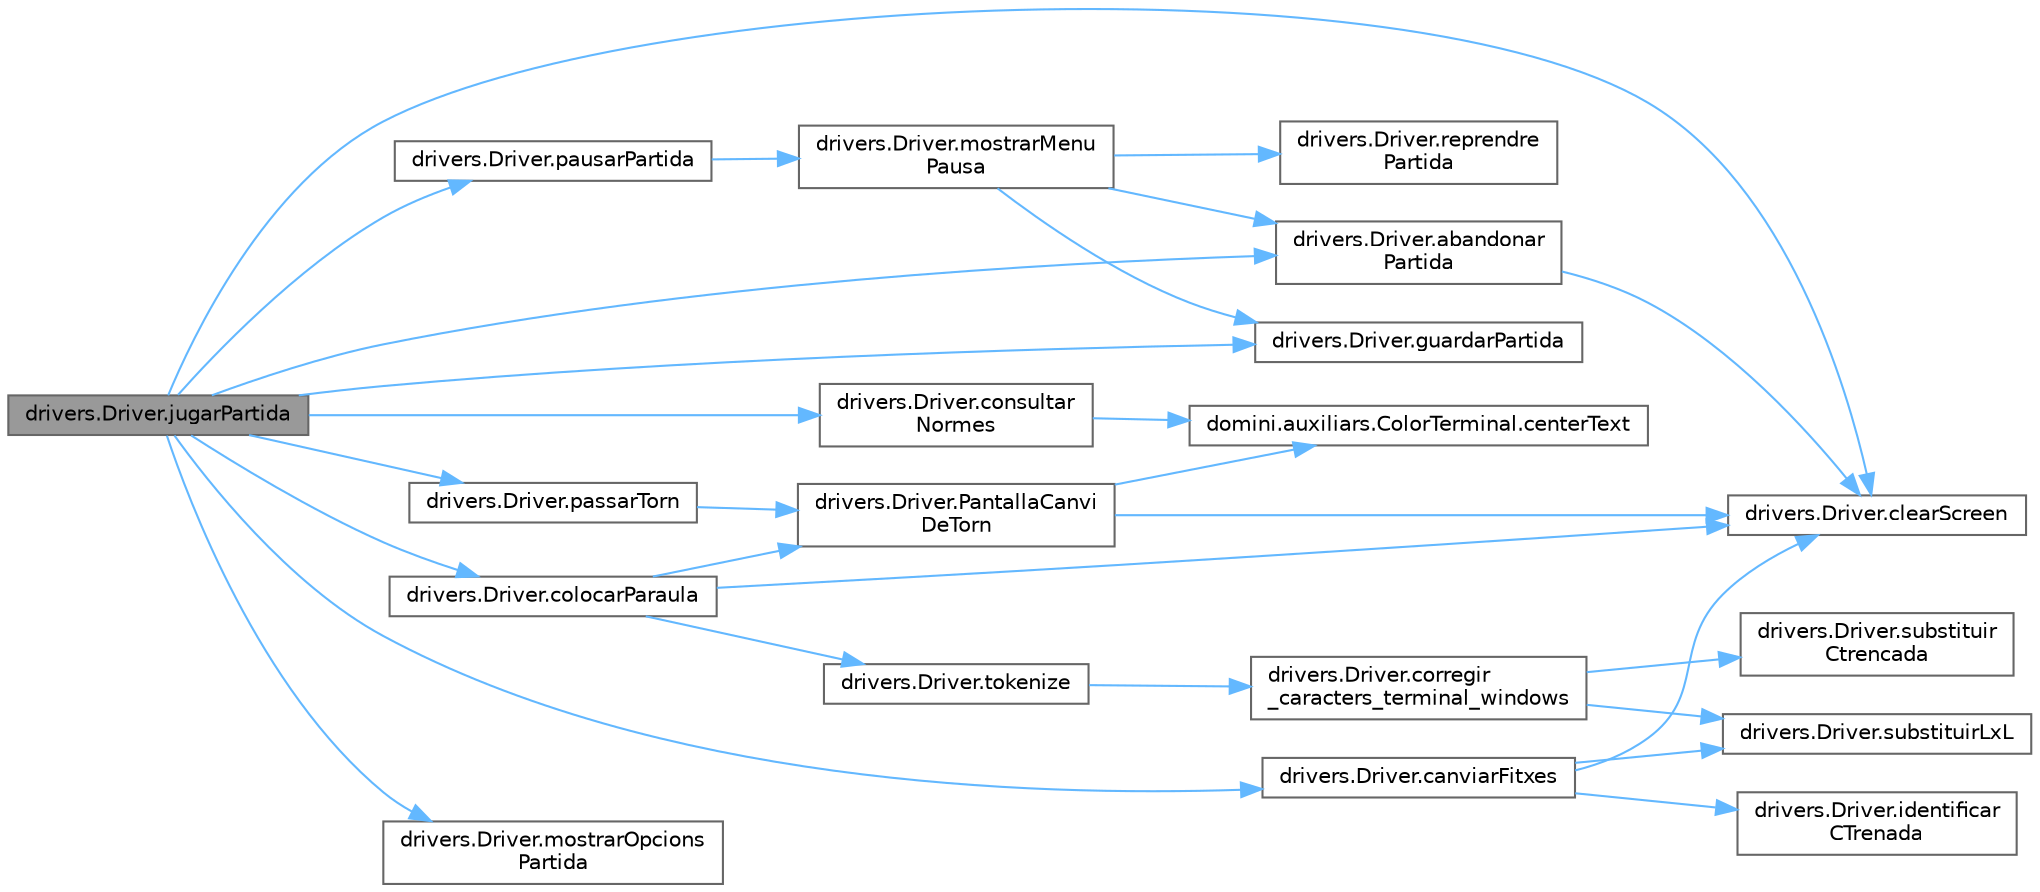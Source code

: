 digraph "drivers.Driver.jugarPartida"
{
 // INTERACTIVE_SVG=YES
 // LATEX_PDF_SIZE
  bgcolor="transparent";
  edge [fontname=Helvetica,fontsize=10,labelfontname=Helvetica,labelfontsize=10];
  node [fontname=Helvetica,fontsize=10,shape=box,height=0.2,width=0.4];
  rankdir="LR";
  Node1 [id="Node000001",label="drivers.Driver.jugarPartida",height=0.2,width=0.4,color="gray40", fillcolor="grey60", style="filled", fontcolor="black",tooltip="Juga una partida."];
  Node1 -> Node2 [id="edge1_Node000001_Node000002",color="steelblue1",style="solid",tooltip=" "];
  Node2 [id="Node000002",label="drivers.Driver.abandonar\lPartida",height=0.2,width=0.4,color="grey40", fillcolor="white", style="filled",URL="$classdrivers_1_1_driver.html#ac619a13f9534e9347b26fae373236cfd",tooltip="Abandona la partida actual."];
  Node2 -> Node3 [id="edge2_Node000002_Node000003",color="steelblue1",style="solid",tooltip=" "];
  Node3 [id="Node000003",label="drivers.Driver.clearScreen",height=0.2,width=0.4,color="grey40", fillcolor="white", style="filled",URL="$classdrivers_1_1_driver.html#a8bc044826a5994373681c23cc5555bce",tooltip="Neteja la pantalla del terminal."];
  Node1 -> Node4 [id="edge3_Node000001_Node000004",color="steelblue1",style="solid",tooltip=" "];
  Node4 [id="Node000004",label="drivers.Driver.canviarFitxes",height=0.2,width=0.4,color="grey40", fillcolor="white", style="filled",URL="$classdrivers_1_1_driver.html#a511e05515632a6b31d522a3faa1998a8",tooltip="Canvia fitxes del jugador actual."];
  Node4 -> Node3 [id="edge4_Node000004_Node000003",color="steelblue1",style="solid",tooltip=" "];
  Node4 -> Node5 [id="edge5_Node000004_Node000005",color="steelblue1",style="solid",tooltip=" "];
  Node5 [id="Node000005",label="drivers.Driver.identificar\lCTrenada",height=0.2,width=0.4,color="grey40", fillcolor="white", style="filled",URL="$classdrivers_1_1_driver.html#a922b257b3c0425d1b3a89e6202abb26a",tooltip="Identifica els caràcters del paràmetre d'entrada que hauríen de correspondre's amb 'Ç' i els substitu..."];
  Node4 -> Node6 [id="edge6_Node000004_Node000006",color="steelblue1",style="solid",tooltip=" "];
  Node6 [id="Node000006",label="drivers.Driver.substituirLxL",height=0.2,width=0.4,color="grey40", fillcolor="white", style="filled",URL="$classdrivers_1_1_driver.html#a5786bc8fc6091766d21fc7e775c38b45",tooltip="Donada una seqüència de caràcters identifica qualsevol submot \"LxL\" on x no pertany al conjunt {A-Z}..."];
  Node1 -> Node3 [id="edge7_Node000001_Node000003",color="steelblue1",style="solid",tooltip=" "];
  Node1 -> Node7 [id="edge8_Node000001_Node000007",color="steelblue1",style="solid",tooltip=" "];
  Node7 [id="Node000007",label="drivers.Driver.colocarParaula",height=0.2,width=0.4,color="grey40", fillcolor="white", style="filled",URL="$classdrivers_1_1_driver.html#a2e8cde796339c2db37f3e7332bf695ea",tooltip="Col·loca una paraula al taulell."];
  Node7 -> Node3 [id="edge9_Node000007_Node000003",color="steelblue1",style="solid",tooltip=" "];
  Node7 -> Node8 [id="edge10_Node000007_Node000008",color="steelblue1",style="solid",tooltip=" "];
  Node8 [id="Node000008",label="drivers.Driver.PantallaCanvi\lDeTorn",height=0.2,width=0.4,color="grey40", fillcolor="white", style="filled",URL="$classdrivers_1_1_driver.html#a735bc9f4183f4abd4c702da4c62b0ce8",tooltip="Mostra la pantalla de canvi de torn donant temps per a que el jugador es retiri i no vegi la pantalla..."];
  Node8 -> Node9 [id="edge11_Node000008_Node000009",color="steelblue1",style="solid",tooltip=" "];
  Node9 [id="Node000009",label="domini.auxiliars.ColorTerminal.centerText",height=0.2,width=0.4,color="grey40", fillcolor="white", style="filled",URL="$classdomini_1_1auxiliars_1_1_color_terminal.html#a2fe2444decaa0df626b98d7e35637dbb",tooltip="Centra el text en una línia de la terminal."];
  Node8 -> Node3 [id="edge12_Node000008_Node000003",color="steelblue1",style="solid",tooltip=" "];
  Node7 -> Node10 [id="edge13_Node000007_Node000010",color="steelblue1",style="solid",tooltip=" "];
  Node10 [id="Node000010",label="drivers.Driver.tokenize",height=0.2,width=0.4,color="grey40", fillcolor="white", style="filled",URL="$classdrivers_1_1_driver.html#a0ebb5e3010ea1f086dc4fd28df56ae54",tooltip="Genera una llista amb les lletres i dígrafs del paràmetre."];
  Node10 -> Node11 [id="edge14_Node000010_Node000011",color="steelblue1",style="solid",tooltip=" "];
  Node11 [id="Node000011",label="drivers.Driver.corregir\l_caracters_terminal_windows",height=0.2,width=0.4,color="grey40", fillcolor="white", style="filled",URL="$classdrivers_1_1_driver.html#a1f0852212ac7d690fe9c705f9eadd737",tooltip="Donat un text entrat per terminal, és possible que el charSet de la consola no reconegui correctament..."];
  Node11 -> Node12 [id="edge15_Node000011_Node000012",color="steelblue1",style="solid",tooltip=" "];
  Node12 [id="Node000012",label="drivers.Driver.substituir\lCtrencada",height=0.2,width=0.4,color="grey40", fillcolor="white", style="filled",URL="$classdrivers_1_1_driver.html#a5337e850da710900d1ef6e2c4455a416",tooltip="Donada una seqüència de caràcters identifica qualsevol submot \"[VOCAL]?\" o \"?[VOCAL]\" i ho substituei..."];
  Node11 -> Node6 [id="edge16_Node000011_Node000006",color="steelblue1",style="solid",tooltip=" "];
  Node1 -> Node13 [id="edge17_Node000001_Node000013",color="steelblue1",style="solid",tooltip=" "];
  Node13 [id="Node000013",label="drivers.Driver.consultar\lNormes",height=0.2,width=0.4,color="grey40", fillcolor="white", style="filled",URL="$classdrivers_1_1_driver.html#af17ae20af9da7fe473559b18f57b3846",tooltip="Consulta les normes del joc."];
  Node13 -> Node9 [id="edge18_Node000013_Node000009",color="steelblue1",style="solid",tooltip=" "];
  Node1 -> Node14 [id="edge19_Node000001_Node000014",color="steelblue1",style="solid",tooltip=" "];
  Node14 [id="Node000014",label="drivers.Driver.guardarPartida",height=0.2,width=0.4,color="grey40", fillcolor="white", style="filled",URL="$classdrivers_1_1_driver.html#ac54b560952a6b33f46dfb41fa9cdb421",tooltip="Permet guardar la partida i torna a la pantalla d'inici."];
  Node1 -> Node15 [id="edge20_Node000001_Node000015",color="steelblue1",style="solid",tooltip=" "];
  Node15 [id="Node000015",label="drivers.Driver.mostrarOpcions\lPartida",height=0.2,width=0.4,color="grey40", fillcolor="white", style="filled",URL="$classdrivers_1_1_driver.html#a016b62cedb8884ea6333d8c8506d73ee",tooltip="Mostra per pantalla les opcions de les que disposa un jugador durant la partida."];
  Node1 -> Node16 [id="edge21_Node000001_Node000016",color="steelblue1",style="solid",tooltip=" "];
  Node16 [id="Node000016",label="drivers.Driver.passarTorn",height=0.2,width=0.4,color="grey40", fillcolor="white", style="filled",URL="$classdrivers_1_1_driver.html#a1349f8ca44272d07a91da7c4a689ce2e",tooltip="Passa el torn del jugador actual."];
  Node16 -> Node8 [id="edge22_Node000016_Node000008",color="steelblue1",style="solid",tooltip=" "];
  Node1 -> Node17 [id="edge23_Node000001_Node000017",color="steelblue1",style="solid",tooltip=" "];
  Node17 [id="Node000017",label="drivers.Driver.pausarPartida",height=0.2,width=0.4,color="grey40", fillcolor="white", style="filled",URL="$classdrivers_1_1_driver.html#a5bdeffe74ac8e28325692a231275787b",tooltip="Pausa la partida actual."];
  Node17 -> Node18 [id="edge24_Node000017_Node000018",color="steelblue1",style="solid",tooltip=" "];
  Node18 [id="Node000018",label="drivers.Driver.mostrarMenu\lPausa",height=0.2,width=0.4,color="grey40", fillcolor="white", style="filled",URL="$classdrivers_1_1_driver.html#a65d5cdb033b4f42c0a2adf1fabb7b6ff",tooltip="Mostra el menú de pausa."];
  Node18 -> Node2 [id="edge25_Node000018_Node000002",color="steelblue1",style="solid",tooltip=" "];
  Node18 -> Node14 [id="edge26_Node000018_Node000014",color="steelblue1",style="solid",tooltip=" "];
  Node18 -> Node19 [id="edge27_Node000018_Node000019",color="steelblue1",style="solid",tooltip=" "];
  Node19 [id="Node000019",label="drivers.Driver.reprendre\lPartida",height=0.2,width=0.4,color="grey40", fillcolor="white", style="filled",URL="$classdrivers_1_1_driver.html#a54fdfdd4f8f7e6333ada1d3dee920f44",tooltip="Reanuda una partida pausada."];
}
